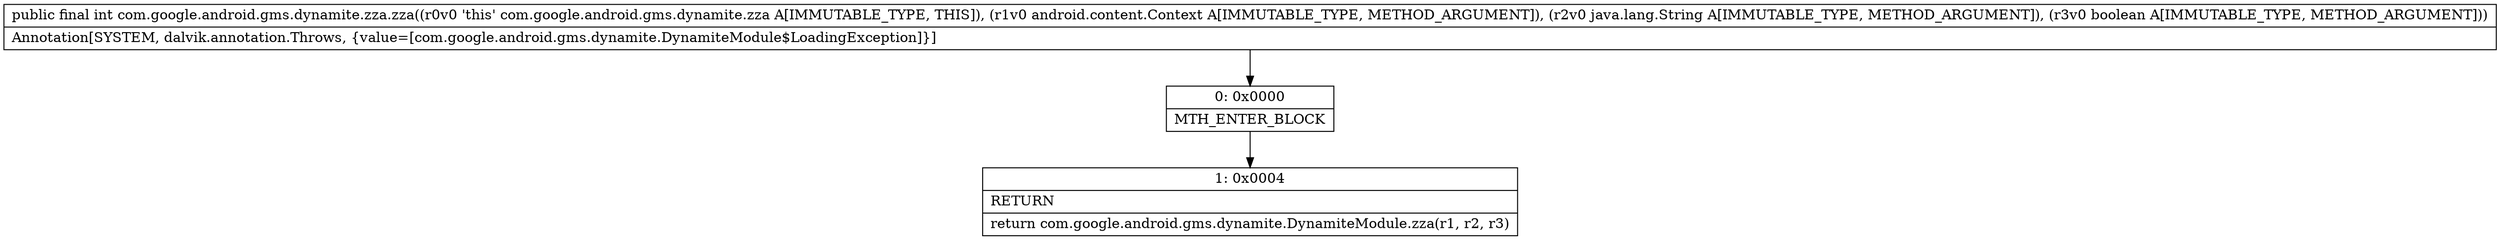 digraph "CFG forcom.google.android.gms.dynamite.zza.zza(Landroid\/content\/Context;Ljava\/lang\/String;Z)I" {
Node_0 [shape=record,label="{0\:\ 0x0000|MTH_ENTER_BLOCK\l}"];
Node_1 [shape=record,label="{1\:\ 0x0004|RETURN\l|return com.google.android.gms.dynamite.DynamiteModule.zza(r1, r2, r3)\l}"];
MethodNode[shape=record,label="{public final int com.google.android.gms.dynamite.zza.zza((r0v0 'this' com.google.android.gms.dynamite.zza A[IMMUTABLE_TYPE, THIS]), (r1v0 android.content.Context A[IMMUTABLE_TYPE, METHOD_ARGUMENT]), (r2v0 java.lang.String A[IMMUTABLE_TYPE, METHOD_ARGUMENT]), (r3v0 boolean A[IMMUTABLE_TYPE, METHOD_ARGUMENT]))  | Annotation[SYSTEM, dalvik.annotation.Throws, \{value=[com.google.android.gms.dynamite.DynamiteModule$LoadingException]\}]\l}"];
MethodNode -> Node_0;
Node_0 -> Node_1;
}

